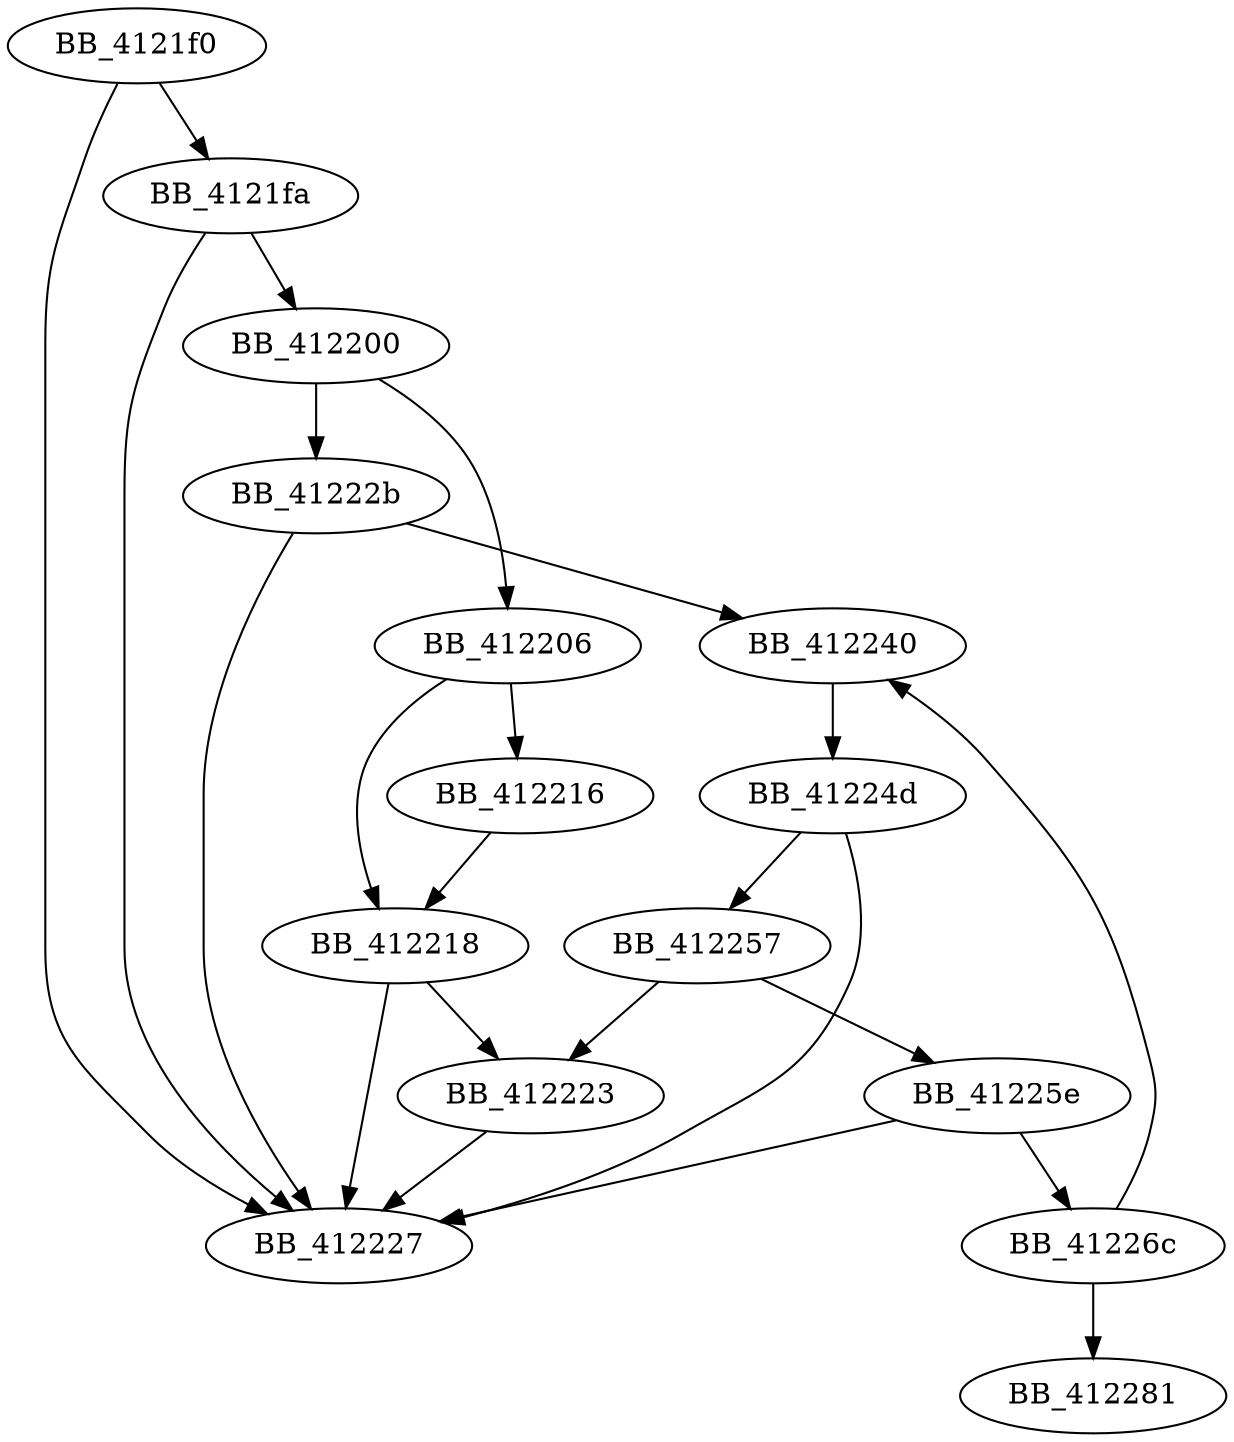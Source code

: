 DiGraph sub_4121F0{
BB_4121f0->BB_4121fa
BB_4121f0->BB_412227
BB_4121fa->BB_412200
BB_4121fa->BB_412227
BB_412200->BB_412206
BB_412200->BB_41222b
BB_412206->BB_412216
BB_412206->BB_412218
BB_412216->BB_412218
BB_412218->BB_412223
BB_412218->BB_412227
BB_412223->BB_412227
BB_41222b->BB_412227
BB_41222b->BB_412240
BB_412240->BB_41224d
BB_41224d->BB_412227
BB_41224d->BB_412257
BB_412257->BB_412223
BB_412257->BB_41225e
BB_41225e->BB_412227
BB_41225e->BB_41226c
BB_41226c->BB_412240
BB_41226c->BB_412281
}
